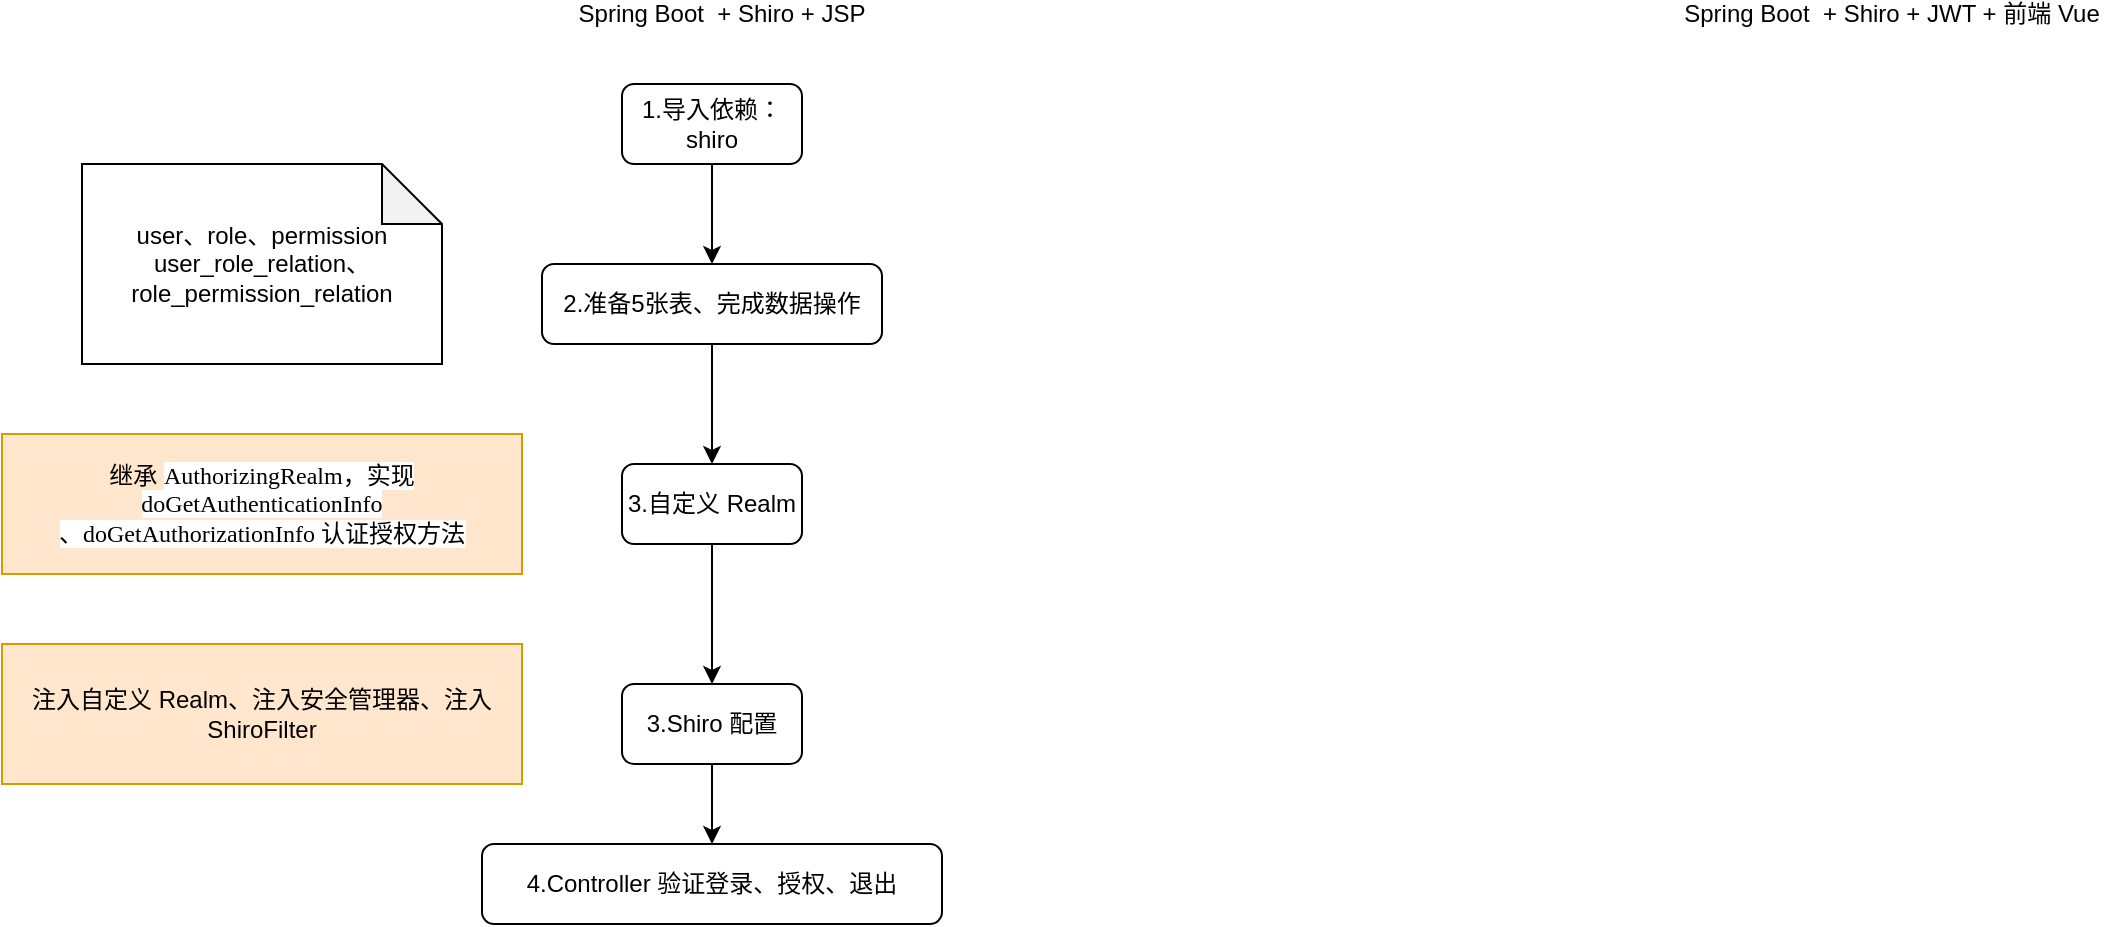 <mxfile version="14.8.4" type="github">
  <diagram id="7-8bN6v-M_0XSG_AYW8F" name="Page-1">
    <mxGraphModel dx="1736" dy="526" grid="1" gridSize="10" guides="1" tooltips="1" connect="1" arrows="1" fold="1" page="1" pageScale="1" pageWidth="827" pageHeight="1169" math="0" shadow="0">
      <root>
        <mxCell id="0" />
        <mxCell id="1" parent="0" />
        <mxCell id="QgQib1zZA4WzbKAEES33-1" value="Spring Boot&amp;nbsp; + Shiro + JSP" style="text;html=1;strokeColor=none;fillColor=none;align=center;verticalAlign=middle;whiteSpace=wrap;rounded=0;" vertex="1" parent="1">
          <mxGeometry x="30" y="10" width="180" height="10" as="geometry" />
        </mxCell>
        <mxCell id="QgQib1zZA4WzbKAEES33-2" value="Spring Boot&amp;nbsp; + Shiro + JWT + 前端 Vue" style="text;html=1;strokeColor=none;fillColor=none;align=center;verticalAlign=middle;whiteSpace=wrap;rounded=0;" vertex="1" parent="1">
          <mxGeometry x="590" y="10" width="230" height="10" as="geometry" />
        </mxCell>
        <mxCell id="QgQib1zZA4WzbKAEES33-5" style="edgeStyle=orthogonalEdgeStyle;rounded=0;orthogonalLoop=1;jettySize=auto;html=1;" edge="1" parent="1" source="QgQib1zZA4WzbKAEES33-3" target="QgQib1zZA4WzbKAEES33-4">
          <mxGeometry relative="1" as="geometry" />
        </mxCell>
        <mxCell id="QgQib1zZA4WzbKAEES33-3" value="1.导入依赖：shiro" style="rounded=1;whiteSpace=wrap;html=1;" vertex="1" parent="1">
          <mxGeometry x="70" y="50" width="90" height="40" as="geometry" />
        </mxCell>
        <mxCell id="QgQib1zZA4WzbKAEES33-8" style="edgeStyle=orthogonalEdgeStyle;rounded=0;orthogonalLoop=1;jettySize=auto;html=1;" edge="1" parent="1" source="QgQib1zZA4WzbKAEES33-4" target="QgQib1zZA4WzbKAEES33-7">
          <mxGeometry relative="1" as="geometry" />
        </mxCell>
        <mxCell id="QgQib1zZA4WzbKAEES33-4" value="2.准备5张表、完成数据操作" style="rounded=1;whiteSpace=wrap;html=1;" vertex="1" parent="1">
          <mxGeometry x="30" y="140" width="170" height="40" as="geometry" />
        </mxCell>
        <mxCell id="QgQib1zZA4WzbKAEES33-6" value="继承&amp;nbsp;&lt;span style=&quot;background-color: rgb(255 , 255 , 255) ; font-family: &amp;#34;menlo&amp;#34; ; font-size: 9pt&quot;&gt;AuthorizingRealm，实现&lt;/span&gt;&lt;span style=&quot;font-family: &amp;#34;menlo&amp;#34; ; background-color: rgb(255 , 255 , 255)&quot;&gt;doGetAuthenticationInfo&lt;/span&gt;&lt;span style=&quot;background-color: rgb(255 , 255 , 255) ; font-family: &amp;#34;menlo&amp;#34; ; font-size: 9pt&quot;&gt;&lt;br&gt;、&lt;/span&gt;&lt;span style=&quot;background-color: rgb(255 , 255 , 255) ; font-family: &amp;#34;menlo&amp;#34; ; font-size: 9pt&quot;&gt;doGetAuthorizationInfo 认证授权方法&lt;/span&gt;" style="shape=note;whiteSpace=wrap;html=1;backgroundOutline=1;darkOpacity=0.05;size=0;fillColor=#ffe6cc;strokeColor=#d79b00;" vertex="1" parent="1">
          <mxGeometry x="-240" y="225" width="260" height="70" as="geometry" />
        </mxCell>
        <mxCell id="QgQib1zZA4WzbKAEES33-11" style="edgeStyle=orthogonalEdgeStyle;rounded=0;orthogonalLoop=1;jettySize=auto;html=1;" edge="1" parent="1" source="QgQib1zZA4WzbKAEES33-7" target="QgQib1zZA4WzbKAEES33-10">
          <mxGeometry relative="1" as="geometry" />
        </mxCell>
        <mxCell id="QgQib1zZA4WzbKAEES33-7" value="3.自定义 Realm" style="rounded=1;whiteSpace=wrap;html=1;" vertex="1" parent="1">
          <mxGeometry x="70" y="240" width="90" height="40" as="geometry" />
        </mxCell>
        <mxCell id="QgQib1zZA4WzbKAEES33-9" value="user、role、permission&lt;br&gt;user_role_relation、&lt;br&gt;role_permission_relation" style="shape=note;whiteSpace=wrap;html=1;backgroundOutline=1;darkOpacity=0.05;" vertex="1" parent="1">
          <mxGeometry x="-200" y="90" width="180" height="100" as="geometry" />
        </mxCell>
        <mxCell id="QgQib1zZA4WzbKAEES33-14" style="edgeStyle=orthogonalEdgeStyle;rounded=0;orthogonalLoop=1;jettySize=auto;html=1;" edge="1" parent="1" source="QgQib1zZA4WzbKAEES33-10" target="QgQib1zZA4WzbKAEES33-13">
          <mxGeometry relative="1" as="geometry" />
        </mxCell>
        <mxCell id="QgQib1zZA4WzbKAEES33-10" value="3.Shiro 配置" style="rounded=1;whiteSpace=wrap;html=1;" vertex="1" parent="1">
          <mxGeometry x="70" y="350" width="90" height="40" as="geometry" />
        </mxCell>
        <mxCell id="QgQib1zZA4WzbKAEES33-12" value="注入自定义 Realm、注入安全管理器、注入 ShiroFilter" style="shape=note;whiteSpace=wrap;html=1;backgroundOutline=1;darkOpacity=0.05;size=0;fillColor=#ffe6cc;strokeColor=#d79b00;" vertex="1" parent="1">
          <mxGeometry x="-240" y="330" width="260" height="70" as="geometry" />
        </mxCell>
        <mxCell id="QgQib1zZA4WzbKAEES33-13" value="4.Controller 验证登录、授权、退出" style="rounded=1;whiteSpace=wrap;html=1;" vertex="1" parent="1">
          <mxGeometry y="430" width="230" height="40" as="geometry" />
        </mxCell>
      </root>
    </mxGraphModel>
  </diagram>
</mxfile>
